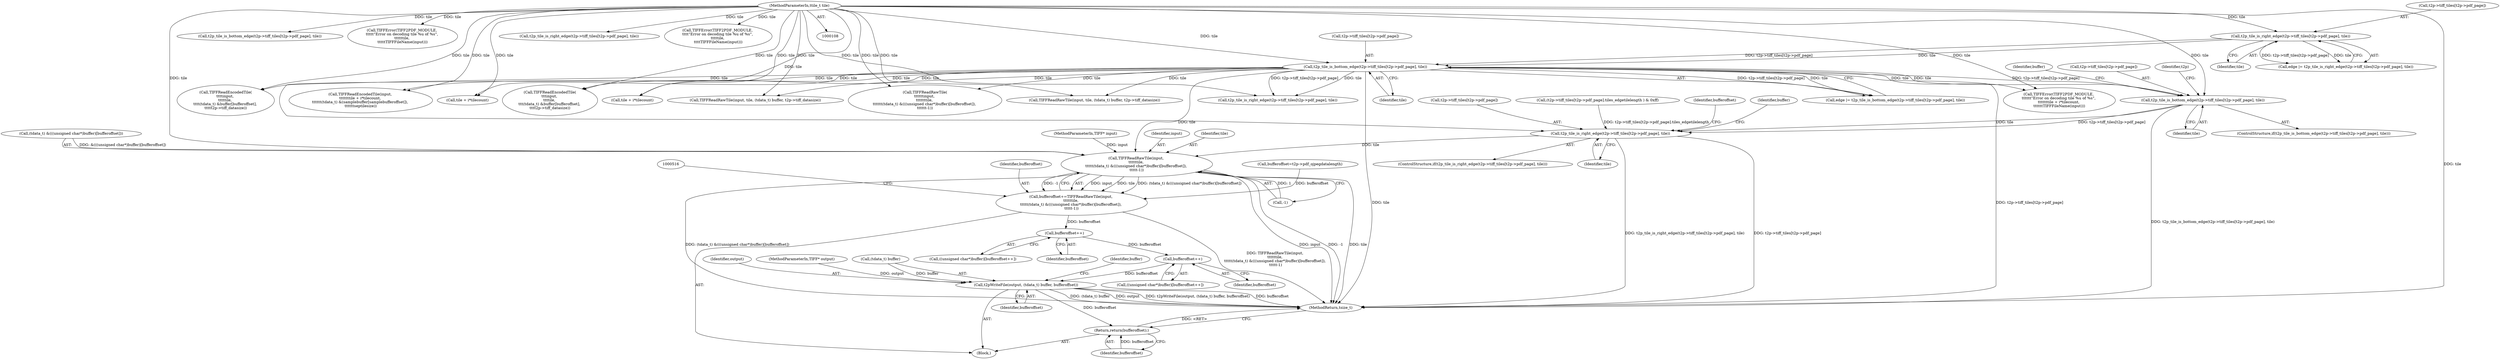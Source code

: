 digraph "0_libtiff_c7153361a4041260719b340f73f2f76@array" {
"1000408" [label="(Call,t2p_tile_is_bottom_edge(t2p->tiff_tiles[t2p->pdf_page], tile))"];
"1000185" [label="(Call,t2p_tile_is_bottom_edge(t2p->tiff_tiles[t2p->pdf_page], tile))"];
"1000174" [label="(Call,t2p_tile_is_right_edge(t2p->tiff_tiles[t2p->pdf_page], tile))"];
"1000112" [label="(MethodParameterIn,ttile_t tile)"];
"1000451" [label="(Call,t2p_tile_is_right_edge(t2p->tiff_tiles[t2p->pdf_page], tile))"];
"1000500" [label="(Call,TIFFReadRawTile(input, \n\t\t\t\t\ttile, \n\t\t\t\t\t(tdata_t) &(((unsigned char*)buffer)[bufferoffset]), \n\t\t\t\t\t-1))"];
"1000498" [label="(Call,bufferoffset+=TIFFReadRawTile(input, \n\t\t\t\t\ttile, \n\t\t\t\t\t(tdata_t) &(((unsigned char*)buffer)[bufferoffset]), \n\t\t\t\t\t-1))"];
"1000518" [label="(Call,bufferoffset++)"];
"1000526" [label="(Call,bufferoffset++)"];
"1000529" [label="(Call,t2pWriteFile(output, (tdata_t) buffer, bufferoffset))"];
"1000537" [label="(Return,return(bufferoffset);)"];
"1000869" [label="(Call,TIFFReadEncodedTile(input, \n\t\t\t\t\t\ttile + i*tilecount, \n\t\t\t\t\t\t(tdata_t) &(samplebuffer[samplebufferoffset]), \n\t\t\t\t\t\tseptilesize))"];
"1000408" [label="(Call,t2p_tile_is_bottom_edge(t2p->tiff_tiles[t2p->pdf_page], tile))"];
"1000889" [label="(Call,TIFFError(TIFF2PDF_MODULE, \n\t\t\t\t\t\t\"Error on decoding tile %u of %s\", \n\t\t\t\t\t\ttile + i*tilecount, \n\t\t\t\t\t\tTIFFFileName(input)))"];
"1000186" [label="(Call,t2p->tiff_tiles[t2p->pdf_page])"];
"1000175" [label="(Call,t2p->tiff_tiles[t2p->pdf_page])"];
"1000416" [label="(Identifier,tile)"];
"1000499" [label="(Identifier,bufferoffset)"];
"1000450" [label="(ControlStructure,if(t2p_tile_is_right_edge(t2p->tiff_tiles[t2p->pdf_page], tile)))"];
"1000529" [label="(Call,t2pWriteFile(output, (tdata_t) buffer, bufferoffset))"];
"1000536" [label="(Identifier,buffer)"];
"1001224" [label="(Call,t2p_tile_is_bottom_edge(t2p->tiff_tiles[t2p->pdf_page], tile))"];
"1000409" [label="(Call,t2p->tiff_tiles[t2p->pdf_page])"];
"1000454" [label="(Identifier,t2p)"];
"1000534" [label="(Identifier,bufferoffset)"];
"1000981" [label="(Call,TIFFError(TIFF2PDF_MODULE, \n\t\t\t\t\t\"Error on decoding tile %u of %s\", \n\t\t\t\t\ttile, \n\t\t\t\t\tTIFFFileName(input)))"];
"1000522" [label="(Call,((unsigned char*)buffer)[bufferoffset++])"];
"1000420" [label="(Identifier,buffer)"];
"1000407" [label="(ControlStructure,if(t2p_tile_is_bottom_edge(t2p->tiff_tiles[t2p->pdf_page], tile)))"];
"1000503" [label="(Call,(tdata_t) &(((unsigned char*)buffer)[bufferoffset]))"];
"1000345" [label="(Block,)"];
"1000963" [label="(Call,TIFFReadEncodedTile(\n\t\t\t\tinput, \n\t\t\t\ttile, \n\t\t\t\t(tdata_t) &buffer[bufferoffset], \n\t\t\t\tt2p->tiff_datasize))"];
"1000493" [label="(Call,bufferoffset=t2p->pdf_ojpegdatalength)"];
"1000892" [label="(Call,tile + i*tilecount)"];
"1000183" [label="(Call,edge |= t2p_tile_is_bottom_edge(t2p->tiff_tiles[t2p->pdf_page], tile))"];
"1000110" [label="(MethodParameterIn,TIFF* input)"];
"1000518" [label="(Call,bufferoffset++)"];
"1000530" [label="(Identifier,output)"];
"1000526" [label="(Call,bufferoffset++)"];
"1000537" [label="(Return,return(bufferoffset);)"];
"1000494" [label="(Identifier,bufferoffset)"];
"1000111" [label="(MethodParameterIn,TIFF* output)"];
"1000463" [label="(Identifier,buffer)"];
"1000174" [label="(Call,t2p_tile_is_right_edge(t2p->tiff_tiles[t2p->pdf_page], tile))"];
"1000112" [label="(MethodParameterIn,ttile_t tile)"];
"1000527" [label="(Identifier,bufferoffset)"];
"1000514" [label="(Call,((unsigned char*)buffer)[bufferoffset++])"];
"1000871" [label="(Call,tile + i*tilecount)"];
"1000519" [label="(Identifier,bufferoffset)"];
"1000193" [label="(Identifier,tile)"];
"1000185" [label="(Call,t2p_tile_is_bottom_edge(t2p->tiff_tiles[t2p->pdf_page], tile))"];
"1000511" [label="(Call,-1)"];
"1001185" [label="(Call,t2p_tile_is_right_edge(t2p->tiff_tiles[t2p->pdf_page], tile))"];
"1000182" [label="(Identifier,tile)"];
"1000753" [label="(Call,TIFFError(TIFF2PDF_MODULE, \n\t\t\t\t\"Error on decoding tile %u of %s\", \n\t\t\t\ttile, \n\t\t\t\tTIFFFileName(input)))"];
"1000304" [label="(Call,TIFFReadRawTile(input, tile, (tdata_t) buffer, t2p->tiff_datasize))"];
"1000500" [label="(Call,TIFFReadRawTile(input, \n\t\t\t\t\ttile, \n\t\t\t\t\t(tdata_t) &(((unsigned char*)buffer)[bufferoffset]), \n\t\t\t\t\t-1))"];
"1000538" [label="(Identifier,bufferoffset)"];
"1000735" [label="(Call,TIFFReadEncodedTile(\n\t\t\tinput, \n\t\t\ttile, \n\t\t\t(tdata_t) &buffer[bufferoffset], \n\t\t\tt2p->tiff_datasize))"];
"1001121" [label="(Call,t2p_tile_is_right_edge(t2p->tiff_tiles[t2p->pdf_page], tile))"];
"1000451" [label="(Call,t2p_tile_is_right_edge(t2p->tiff_tiles[t2p->pdf_page], tile))"];
"1000531" [label="(Call,(tdata_t) buffer)"];
"1000232" [label="(Call,TIFFReadRawTile(input, tile, (tdata_t) buffer, t2p->tiff_datasize))"];
"1001530" [label="(MethodReturn,tsize_t)"];
"1000501" [label="(Identifier,input)"];
"1000452" [label="(Call,t2p->tiff_tiles[t2p->pdf_page])"];
"1000498" [label="(Call,bufferoffset+=TIFFReadRawTile(input, \n\t\t\t\t\ttile, \n\t\t\t\t\t(tdata_t) &(((unsigned char*)buffer)[bufferoffset]), \n\t\t\t\t\t-1))"];
"1000502" [label="(Identifier,tile)"];
"1000635" [label="(Call,TIFFReadRawTile(\n\t\t\t\t\t\tinput, \n\t\t\t\t\t\ttile, \n\t\t\t\t\t\t(tdata_t) &(((unsigned char*)buffer)[bufferoffset]), \n\t\t\t\t\t\t-1))"];
"1000439" [label="(Call,(t2p->tiff_tiles[t2p->pdf_page].tiles_edgetilelength ) & 0xff)"];
"1000459" [label="(Identifier,tile)"];
"1000172" [label="(Call,edge |= t2p_tile_is_right_edge(t2p->tiff_tiles[t2p->pdf_page], tile))"];
"1000408" -> "1000407"  [label="AST: "];
"1000408" -> "1000416"  [label="CFG: "];
"1000409" -> "1000408"  [label="AST: "];
"1000416" -> "1000408"  [label="AST: "];
"1000420" -> "1000408"  [label="CFG: "];
"1000454" -> "1000408"  [label="CFG: "];
"1000408" -> "1001530"  [label="DDG: t2p_tile_is_bottom_edge(t2p->tiff_tiles[t2p->pdf_page], tile)"];
"1000185" -> "1000408"  [label="DDG: t2p->tiff_tiles[t2p->pdf_page]"];
"1000185" -> "1000408"  [label="DDG: tile"];
"1000112" -> "1000408"  [label="DDG: tile"];
"1000408" -> "1000451"  [label="DDG: t2p->tiff_tiles[t2p->pdf_page]"];
"1000408" -> "1000451"  [label="DDG: tile"];
"1000185" -> "1000183"  [label="AST: "];
"1000185" -> "1000193"  [label="CFG: "];
"1000186" -> "1000185"  [label="AST: "];
"1000193" -> "1000185"  [label="AST: "];
"1000183" -> "1000185"  [label="CFG: "];
"1000185" -> "1001530"  [label="DDG: t2p->tiff_tiles[t2p->pdf_page]"];
"1000185" -> "1001530"  [label="DDG: tile"];
"1000185" -> "1000183"  [label="DDG: t2p->tiff_tiles[t2p->pdf_page]"];
"1000185" -> "1000183"  [label="DDG: tile"];
"1000174" -> "1000185"  [label="DDG: t2p->tiff_tiles[t2p->pdf_page]"];
"1000174" -> "1000185"  [label="DDG: tile"];
"1000112" -> "1000185"  [label="DDG: tile"];
"1000185" -> "1000232"  [label="DDG: tile"];
"1000185" -> "1000304"  [label="DDG: tile"];
"1000185" -> "1000500"  [label="DDG: tile"];
"1000185" -> "1000635"  [label="DDG: tile"];
"1000185" -> "1000735"  [label="DDG: tile"];
"1000185" -> "1000869"  [label="DDG: tile"];
"1000185" -> "1000871"  [label="DDG: tile"];
"1000185" -> "1000889"  [label="DDG: tile"];
"1000185" -> "1000892"  [label="DDG: tile"];
"1000185" -> "1000963"  [label="DDG: tile"];
"1000185" -> "1001121"  [label="DDG: t2p->tiff_tiles[t2p->pdf_page]"];
"1000185" -> "1001121"  [label="DDG: tile"];
"1000174" -> "1000172"  [label="AST: "];
"1000174" -> "1000182"  [label="CFG: "];
"1000175" -> "1000174"  [label="AST: "];
"1000182" -> "1000174"  [label="AST: "];
"1000172" -> "1000174"  [label="CFG: "];
"1000174" -> "1000172"  [label="DDG: t2p->tiff_tiles[t2p->pdf_page]"];
"1000174" -> "1000172"  [label="DDG: tile"];
"1000112" -> "1000174"  [label="DDG: tile"];
"1000112" -> "1000108"  [label="AST: "];
"1000112" -> "1001530"  [label="DDG: tile"];
"1000112" -> "1000232"  [label="DDG: tile"];
"1000112" -> "1000304"  [label="DDG: tile"];
"1000112" -> "1000451"  [label="DDG: tile"];
"1000112" -> "1000500"  [label="DDG: tile"];
"1000112" -> "1000635"  [label="DDG: tile"];
"1000112" -> "1000735"  [label="DDG: tile"];
"1000112" -> "1000753"  [label="DDG: tile"];
"1000112" -> "1000869"  [label="DDG: tile"];
"1000112" -> "1000871"  [label="DDG: tile"];
"1000112" -> "1000889"  [label="DDG: tile"];
"1000112" -> "1000892"  [label="DDG: tile"];
"1000112" -> "1000963"  [label="DDG: tile"];
"1000112" -> "1000981"  [label="DDG: tile"];
"1000112" -> "1001121"  [label="DDG: tile"];
"1000112" -> "1001185"  [label="DDG: tile"];
"1000112" -> "1001224"  [label="DDG: tile"];
"1000451" -> "1000450"  [label="AST: "];
"1000451" -> "1000459"  [label="CFG: "];
"1000452" -> "1000451"  [label="AST: "];
"1000459" -> "1000451"  [label="AST: "];
"1000463" -> "1000451"  [label="CFG: "];
"1000494" -> "1000451"  [label="CFG: "];
"1000451" -> "1001530"  [label="DDG: t2p->tiff_tiles[t2p->pdf_page]"];
"1000451" -> "1001530"  [label="DDG: t2p_tile_is_right_edge(t2p->tiff_tiles[t2p->pdf_page], tile)"];
"1000439" -> "1000451"  [label="DDG: t2p->tiff_tiles[t2p->pdf_page].tiles_edgetilelength"];
"1000451" -> "1000500"  [label="DDG: tile"];
"1000500" -> "1000498"  [label="AST: "];
"1000500" -> "1000511"  [label="CFG: "];
"1000501" -> "1000500"  [label="AST: "];
"1000502" -> "1000500"  [label="AST: "];
"1000503" -> "1000500"  [label="AST: "];
"1000511" -> "1000500"  [label="AST: "];
"1000498" -> "1000500"  [label="CFG: "];
"1000500" -> "1001530"  [label="DDG: (tdata_t) &(((unsigned char*)buffer)[bufferoffset])"];
"1000500" -> "1001530"  [label="DDG: -1"];
"1000500" -> "1001530"  [label="DDG: tile"];
"1000500" -> "1001530"  [label="DDG: input"];
"1000500" -> "1000498"  [label="DDG: input"];
"1000500" -> "1000498"  [label="DDG: tile"];
"1000500" -> "1000498"  [label="DDG: (tdata_t) &(((unsigned char*)buffer)[bufferoffset])"];
"1000500" -> "1000498"  [label="DDG: -1"];
"1000110" -> "1000500"  [label="DDG: input"];
"1000503" -> "1000500"  [label="DDG: &(((unsigned char*)buffer)[bufferoffset])"];
"1000511" -> "1000500"  [label="DDG: 1"];
"1000498" -> "1000345"  [label="AST: "];
"1000499" -> "1000498"  [label="AST: "];
"1000516" -> "1000498"  [label="CFG: "];
"1000498" -> "1001530"  [label="DDG: TIFFReadRawTile(input, \n\t\t\t\t\ttile, \n\t\t\t\t\t(tdata_t) &(((unsigned char*)buffer)[bufferoffset]), \n\t\t\t\t\t-1)"];
"1000493" -> "1000498"  [label="DDG: bufferoffset"];
"1000498" -> "1000518"  [label="DDG: bufferoffset"];
"1000518" -> "1000514"  [label="AST: "];
"1000518" -> "1000519"  [label="CFG: "];
"1000519" -> "1000518"  [label="AST: "];
"1000514" -> "1000518"  [label="CFG: "];
"1000518" -> "1000526"  [label="DDG: bufferoffset"];
"1000526" -> "1000522"  [label="AST: "];
"1000526" -> "1000527"  [label="CFG: "];
"1000527" -> "1000526"  [label="AST: "];
"1000522" -> "1000526"  [label="CFG: "];
"1000526" -> "1000529"  [label="DDG: bufferoffset"];
"1000529" -> "1000345"  [label="AST: "];
"1000529" -> "1000534"  [label="CFG: "];
"1000530" -> "1000529"  [label="AST: "];
"1000531" -> "1000529"  [label="AST: "];
"1000534" -> "1000529"  [label="AST: "];
"1000536" -> "1000529"  [label="CFG: "];
"1000529" -> "1001530"  [label="DDG: (tdata_t) buffer"];
"1000529" -> "1001530"  [label="DDG: output"];
"1000529" -> "1001530"  [label="DDG: t2pWriteFile(output, (tdata_t) buffer, bufferoffset)"];
"1000529" -> "1001530"  [label="DDG: bufferoffset"];
"1000111" -> "1000529"  [label="DDG: output"];
"1000531" -> "1000529"  [label="DDG: buffer"];
"1000529" -> "1000537"  [label="DDG: bufferoffset"];
"1000537" -> "1000345"  [label="AST: "];
"1000537" -> "1000538"  [label="CFG: "];
"1000538" -> "1000537"  [label="AST: "];
"1001530" -> "1000537"  [label="CFG: "];
"1000537" -> "1001530"  [label="DDG: <RET>"];
"1000538" -> "1000537"  [label="DDG: bufferoffset"];
}
